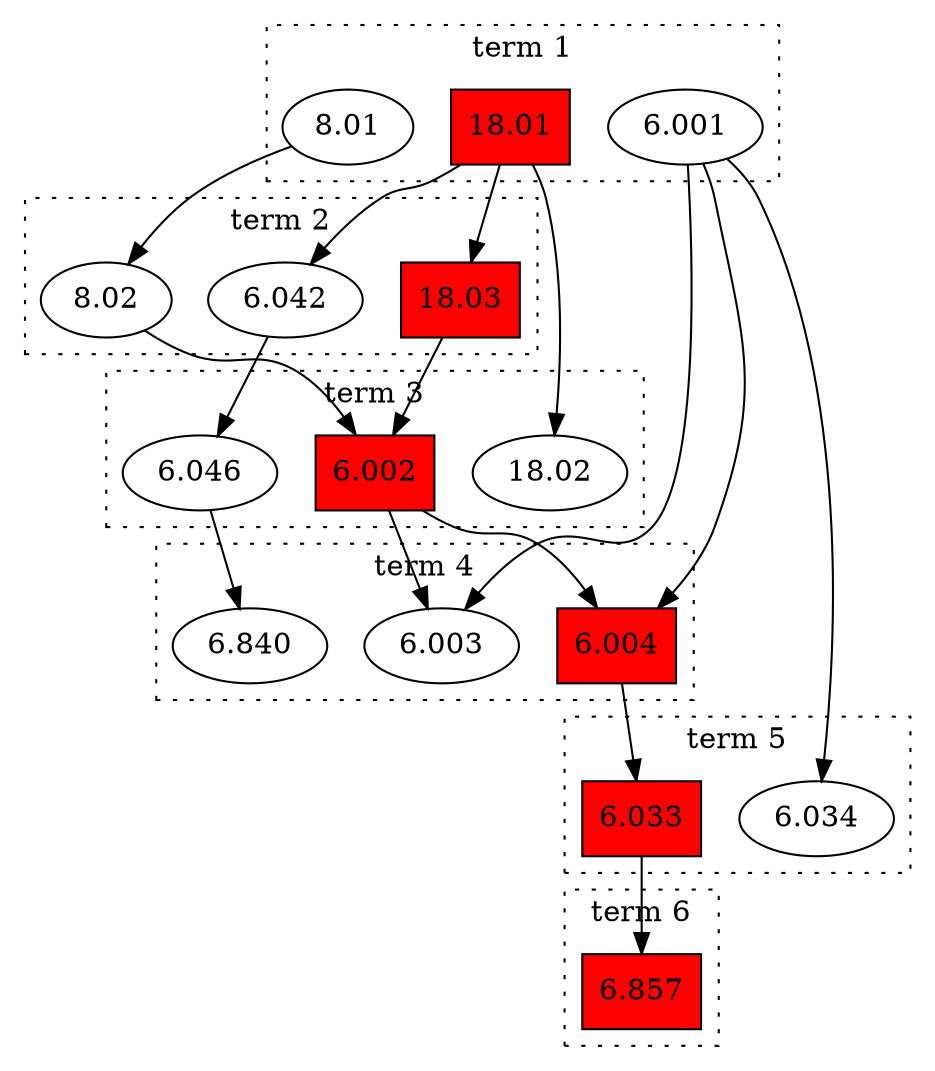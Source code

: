 digraph class_schedule_greedy {
    subgraph cluster_term1 {
        label="term 1";
        graph[style=dotted];
        s1 [label="18.01", style=filled, fillcolor=red, shape=box];
        s2 [label="8.01"];
        s3 [label="6.001"];
    }

    subgraph cluster_term2 {
        label="term 2";
        graph[style=dotted];
        s5 [label="18.03", style=filled, fillcolor=red, shape=box];
        s6 [label="6.042"];
        s7 [label="8.02"];
    }

    subgraph cluster_term3 {
        label="term 3";
        graph[style=dotted];
        s4 [label="18.02"];
        s9 [label="6.002", style=filled, fillcolor=red, shape=box];
        sA [label="6.046"];
    }

    subgraph cluster_term4 {
        label="term 4";
        graph[style=dotted];
        sB [label="6.003"];
        sC [label="6.004", style=filled, fillcolor=red, shape=box];
        sD [label="6.840"];
    }

    subgraph cluster_term5 {
        label="term 5";
        graph[style=dotted];
        sE [label="6.033", style=filled, fillcolor=red, shape=box];
        s8 [label="6.034"];
    }

    subgraph cluster_term6 {
        label="term 6";
        graph[style=dotted];
        sF [label="6.857", style=filled, fillcolor=red, shape=box];
    }

    s1 -> {s4 s5 s6};
    s2 -> s7;
    s3 -> {s8 sB sC};
    s5 -> s9;
    s6 -> sA;
    s7 -> s9;
    s9 -> {sB sC};
    sA -> sD;
    sC -> sE -> sF;
}

